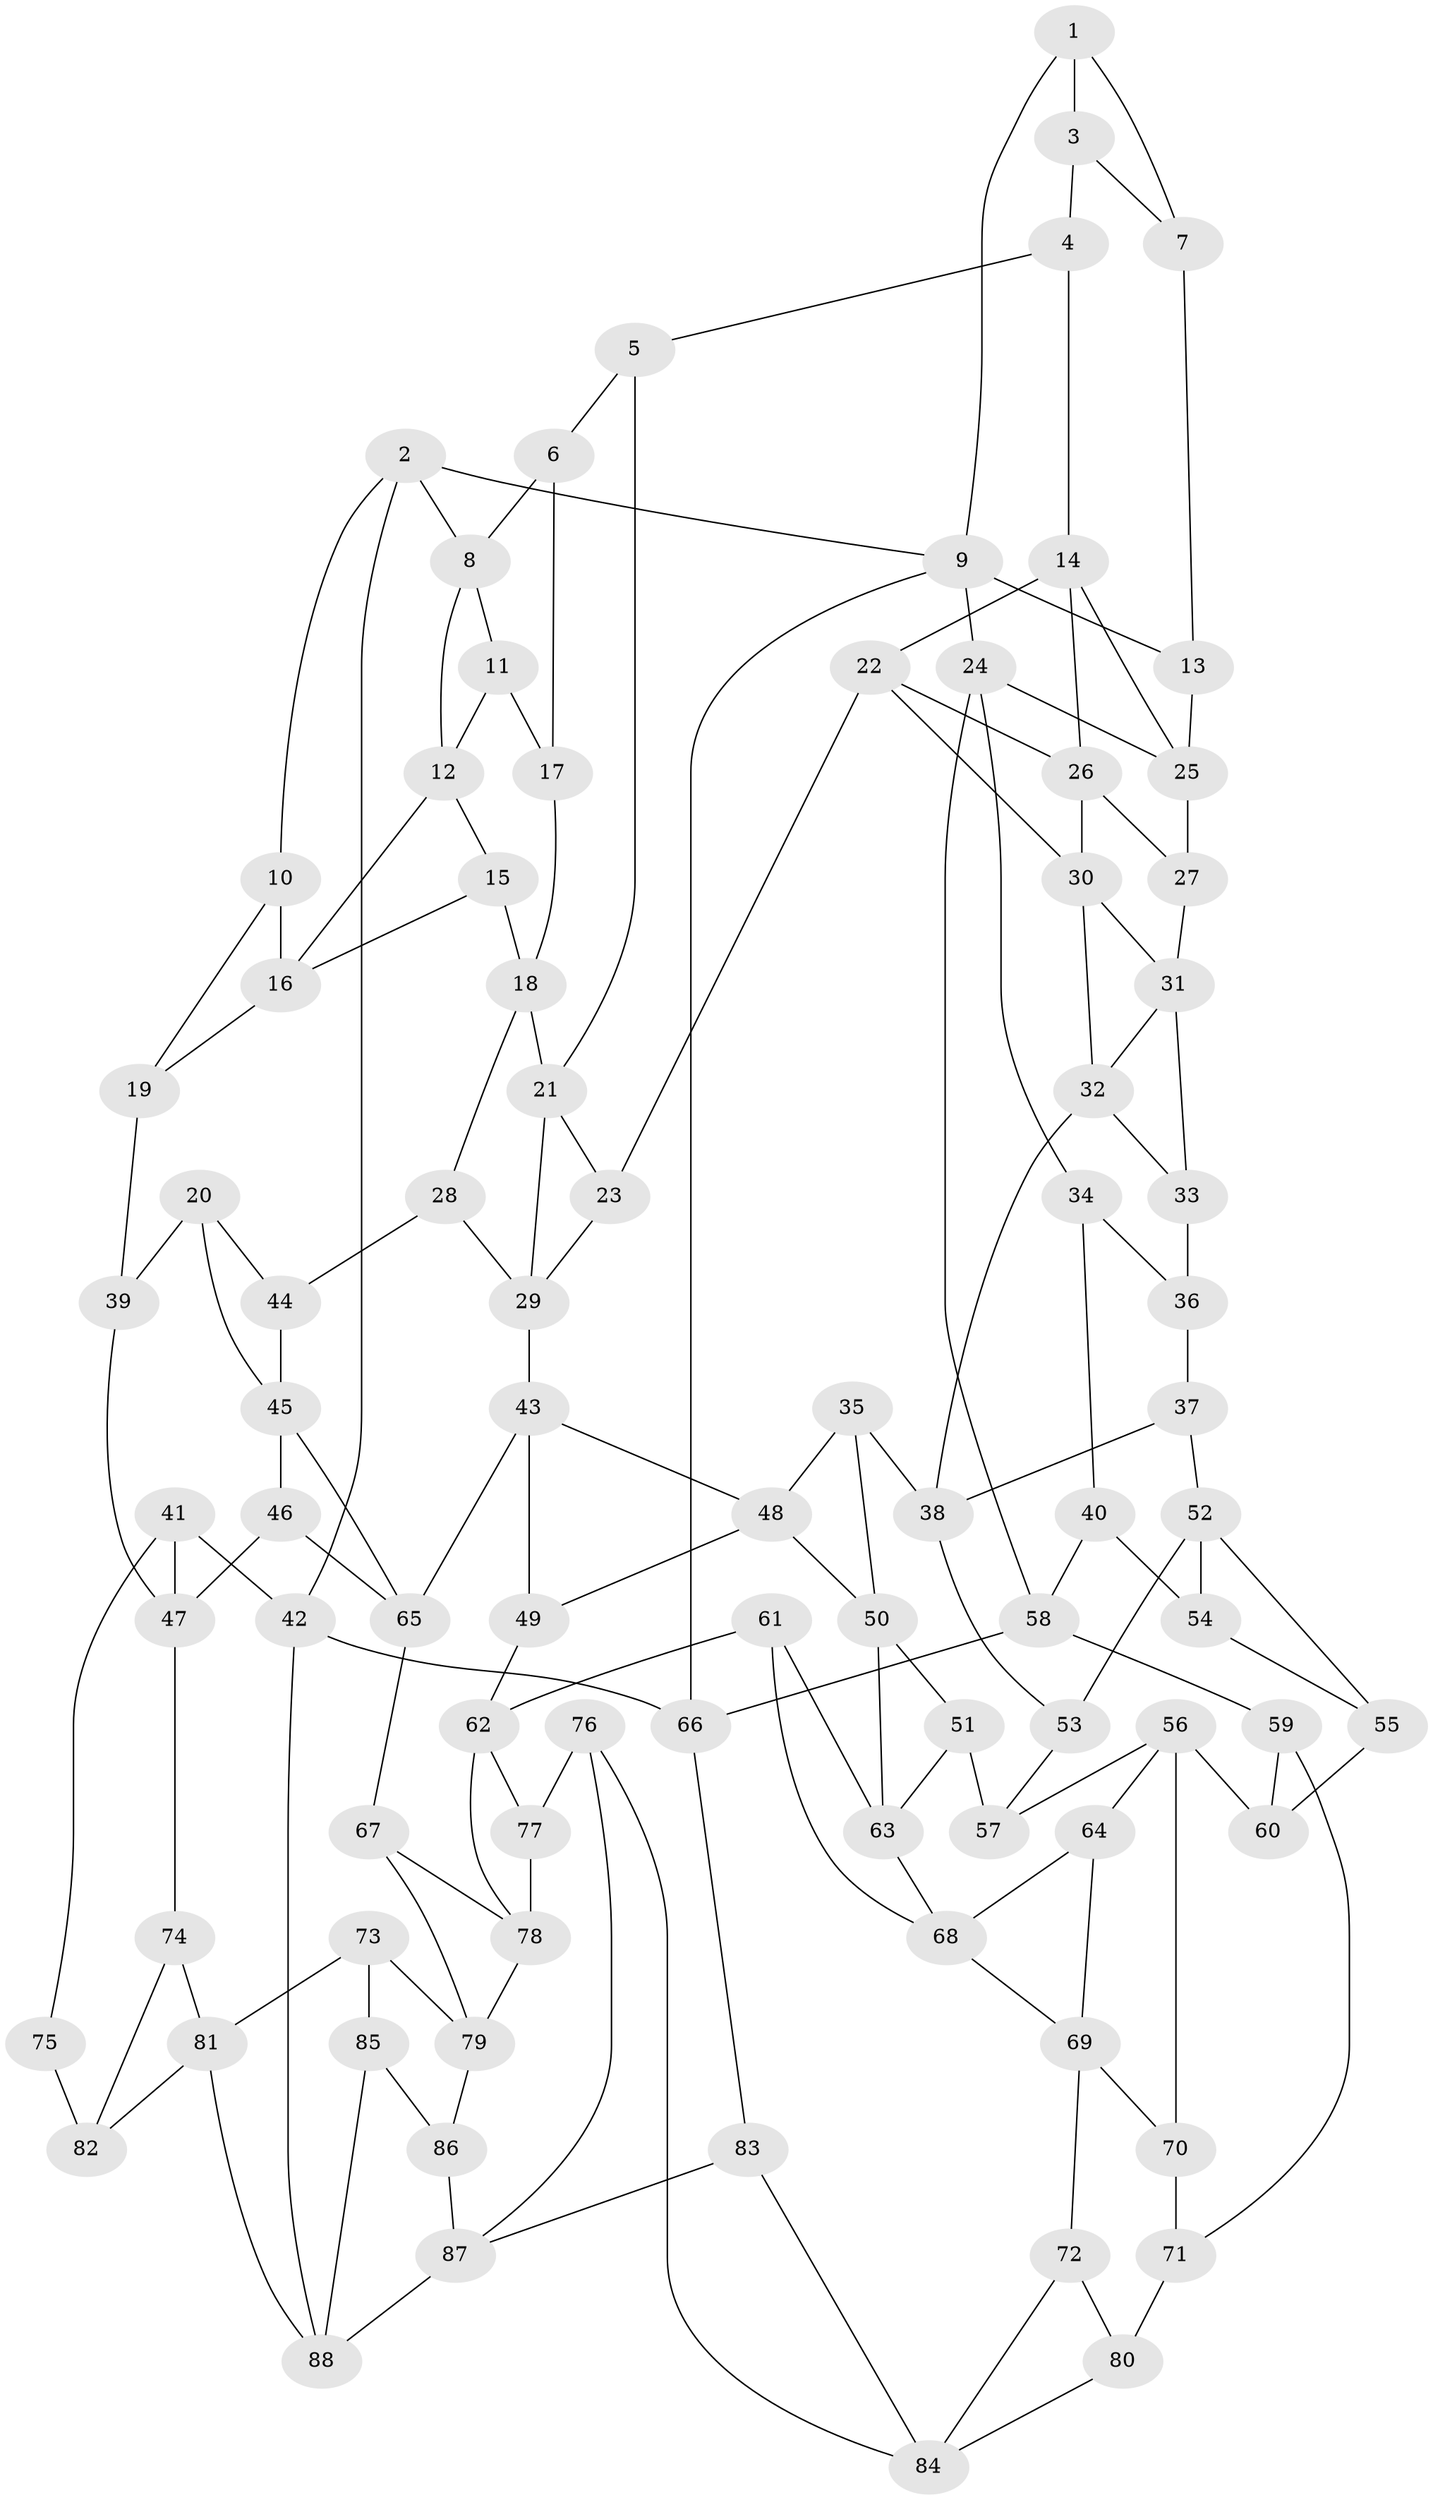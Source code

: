 // original degree distribution, {3: 0.0136986301369863, 4: 0.2534246575342466, 6: 0.23972602739726026, 5: 0.4931506849315068}
// Generated by graph-tools (version 1.1) at 2025/38/03/04/25 23:38:24]
// undirected, 88 vertices, 151 edges
graph export_dot {
  node [color=gray90,style=filled];
  1;
  2;
  3;
  4;
  5;
  6;
  7;
  8;
  9;
  10;
  11;
  12;
  13;
  14;
  15;
  16;
  17;
  18;
  19;
  20;
  21;
  22;
  23;
  24;
  25;
  26;
  27;
  28;
  29;
  30;
  31;
  32;
  33;
  34;
  35;
  36;
  37;
  38;
  39;
  40;
  41;
  42;
  43;
  44;
  45;
  46;
  47;
  48;
  49;
  50;
  51;
  52;
  53;
  54;
  55;
  56;
  57;
  58;
  59;
  60;
  61;
  62;
  63;
  64;
  65;
  66;
  67;
  68;
  69;
  70;
  71;
  72;
  73;
  74;
  75;
  76;
  77;
  78;
  79;
  80;
  81;
  82;
  83;
  84;
  85;
  86;
  87;
  88;
  1 -- 3 [weight=1.0];
  1 -- 7 [weight=1.0];
  1 -- 9 [weight=1.0];
  2 -- 8 [weight=1.0];
  2 -- 9 [weight=1.0];
  2 -- 10 [weight=1.0];
  2 -- 42 [weight=1.0];
  3 -- 4 [weight=1.0];
  3 -- 7 [weight=1.0];
  4 -- 5 [weight=1.0];
  4 -- 14 [weight=1.0];
  5 -- 6 [weight=1.0];
  5 -- 21 [weight=1.0];
  6 -- 8 [weight=1.0];
  6 -- 17 [weight=1.0];
  7 -- 13 [weight=2.0];
  8 -- 11 [weight=1.0];
  8 -- 12 [weight=1.0];
  9 -- 13 [weight=1.0];
  9 -- 24 [weight=1.0];
  9 -- 66 [weight=1.0];
  10 -- 16 [weight=1.0];
  10 -- 19 [weight=1.0];
  11 -- 12 [weight=1.0];
  11 -- 17 [weight=2.0];
  12 -- 15 [weight=1.0];
  12 -- 16 [weight=1.0];
  13 -- 25 [weight=1.0];
  14 -- 22 [weight=1.0];
  14 -- 25 [weight=1.0];
  14 -- 26 [weight=1.0];
  15 -- 16 [weight=1.0];
  15 -- 18 [weight=1.0];
  16 -- 19 [weight=1.0];
  17 -- 18 [weight=1.0];
  18 -- 21 [weight=1.0];
  18 -- 28 [weight=1.0];
  19 -- 39 [weight=2.0];
  20 -- 39 [weight=1.0];
  20 -- 44 [weight=1.0];
  20 -- 45 [weight=1.0];
  21 -- 23 [weight=1.0];
  21 -- 29 [weight=1.0];
  22 -- 23 [weight=1.0];
  22 -- 26 [weight=1.0];
  22 -- 30 [weight=1.0];
  23 -- 29 [weight=1.0];
  24 -- 25 [weight=1.0];
  24 -- 34 [weight=1.0];
  24 -- 58 [weight=1.0];
  25 -- 27 [weight=1.0];
  26 -- 27 [weight=1.0];
  26 -- 30 [weight=1.0];
  27 -- 31 [weight=1.0];
  28 -- 29 [weight=1.0];
  28 -- 44 [weight=2.0];
  29 -- 43 [weight=1.0];
  30 -- 31 [weight=1.0];
  30 -- 32 [weight=1.0];
  31 -- 32 [weight=1.0];
  31 -- 33 [weight=1.0];
  32 -- 33 [weight=1.0];
  32 -- 38 [weight=1.0];
  33 -- 36 [weight=2.0];
  34 -- 36 [weight=1.0];
  34 -- 40 [weight=1.0];
  35 -- 38 [weight=1.0];
  35 -- 48 [weight=1.0];
  35 -- 50 [weight=1.0];
  36 -- 37 [weight=1.0];
  37 -- 38 [weight=1.0];
  37 -- 52 [weight=1.0];
  38 -- 53 [weight=1.0];
  39 -- 47 [weight=1.0];
  40 -- 54 [weight=2.0];
  40 -- 58 [weight=1.0];
  41 -- 42 [weight=1.0];
  41 -- 47 [weight=1.0];
  41 -- 75 [weight=1.0];
  42 -- 66 [weight=1.0];
  42 -- 88 [weight=1.0];
  43 -- 48 [weight=1.0];
  43 -- 49 [weight=1.0];
  43 -- 65 [weight=1.0];
  44 -- 45 [weight=1.0];
  45 -- 46 [weight=1.0];
  45 -- 65 [weight=1.0];
  46 -- 47 [weight=1.0];
  46 -- 65 [weight=1.0];
  47 -- 74 [weight=1.0];
  48 -- 49 [weight=1.0];
  48 -- 50 [weight=1.0];
  49 -- 62 [weight=1.0];
  50 -- 51 [weight=1.0];
  50 -- 63 [weight=1.0];
  51 -- 57 [weight=1.0];
  51 -- 63 [weight=1.0];
  52 -- 53 [weight=1.0];
  52 -- 54 [weight=1.0];
  52 -- 55 [weight=1.0];
  53 -- 57 [weight=2.0];
  54 -- 55 [weight=1.0];
  55 -- 60 [weight=2.0];
  56 -- 57 [weight=1.0];
  56 -- 60 [weight=1.0];
  56 -- 64 [weight=1.0];
  56 -- 70 [weight=1.0];
  58 -- 59 [weight=1.0];
  58 -- 66 [weight=1.0];
  59 -- 60 [weight=1.0];
  59 -- 71 [weight=1.0];
  61 -- 62 [weight=1.0];
  61 -- 63 [weight=1.0];
  61 -- 68 [weight=1.0];
  62 -- 77 [weight=1.0];
  62 -- 78 [weight=1.0];
  63 -- 68 [weight=1.0];
  64 -- 68 [weight=1.0];
  64 -- 69 [weight=1.0];
  65 -- 67 [weight=1.0];
  66 -- 83 [weight=1.0];
  67 -- 78 [weight=1.0];
  67 -- 79 [weight=1.0];
  68 -- 69 [weight=1.0];
  69 -- 70 [weight=1.0];
  69 -- 72 [weight=1.0];
  70 -- 71 [weight=1.0];
  71 -- 80 [weight=2.0];
  72 -- 80 [weight=1.0];
  72 -- 84 [weight=1.0];
  73 -- 79 [weight=1.0];
  73 -- 81 [weight=1.0];
  73 -- 85 [weight=1.0];
  74 -- 81 [weight=1.0];
  74 -- 82 [weight=1.0];
  75 -- 82 [weight=2.0];
  76 -- 77 [weight=1.0];
  76 -- 84 [weight=1.0];
  76 -- 87 [weight=1.0];
  77 -- 78 [weight=1.0];
  78 -- 79 [weight=1.0];
  79 -- 86 [weight=1.0];
  80 -- 84 [weight=1.0];
  81 -- 82 [weight=1.0];
  81 -- 88 [weight=1.0];
  83 -- 84 [weight=1.0];
  83 -- 87 [weight=1.0];
  85 -- 86 [weight=2.0];
  85 -- 88 [weight=1.0];
  86 -- 87 [weight=1.0];
  87 -- 88 [weight=1.0];
}
